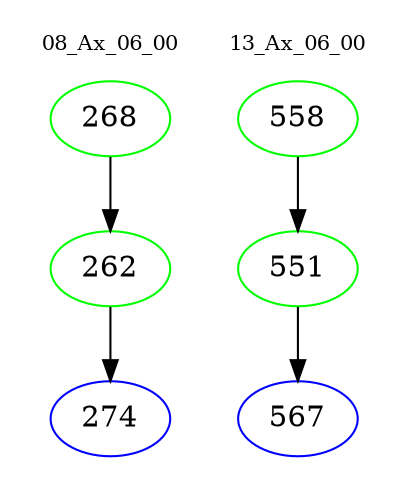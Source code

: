 digraph{
subgraph cluster_0 {
color = white
label = "08_Ax_06_00";
fontsize=10;
T0_268 [label="268", color="green"]
T0_268 -> T0_262 [color="black"]
T0_262 [label="262", color="green"]
T0_262 -> T0_274 [color="black"]
T0_274 [label="274", color="blue"]
}
subgraph cluster_1 {
color = white
label = "13_Ax_06_00";
fontsize=10;
T1_558 [label="558", color="green"]
T1_558 -> T1_551 [color="black"]
T1_551 [label="551", color="green"]
T1_551 -> T1_567 [color="black"]
T1_567 [label="567", color="blue"]
}
}
